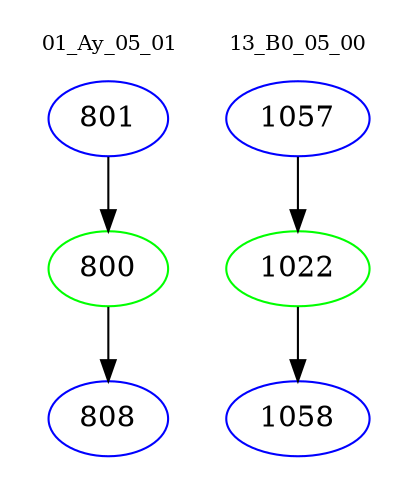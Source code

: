 digraph{
subgraph cluster_0 {
color = white
label = "01_Ay_05_01";
fontsize=10;
T0_801 [label="801", color="blue"]
T0_801 -> T0_800 [color="black"]
T0_800 [label="800", color="green"]
T0_800 -> T0_808 [color="black"]
T0_808 [label="808", color="blue"]
}
subgraph cluster_1 {
color = white
label = "13_B0_05_00";
fontsize=10;
T1_1057 [label="1057", color="blue"]
T1_1057 -> T1_1022 [color="black"]
T1_1022 [label="1022", color="green"]
T1_1022 -> T1_1058 [color="black"]
T1_1058 [label="1058", color="blue"]
}
}
